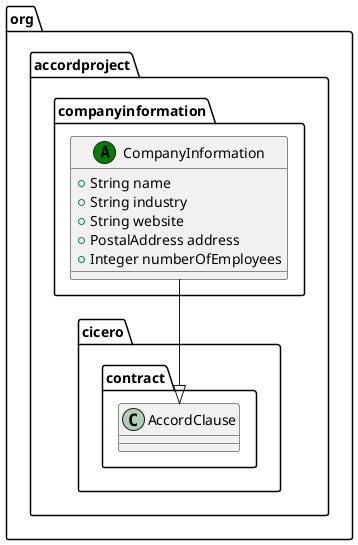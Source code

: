 @startuml
class org.accordproject.companyinformation.CompanyInformation << (A,green) >> {
   + String name
   + String industry
   + String website
   + PostalAddress address
   + Integer numberOfEmployees
}
org.accordproject.companyinformation.CompanyInformation --|> org.accordproject.cicero.contract.AccordClause
@enduml

